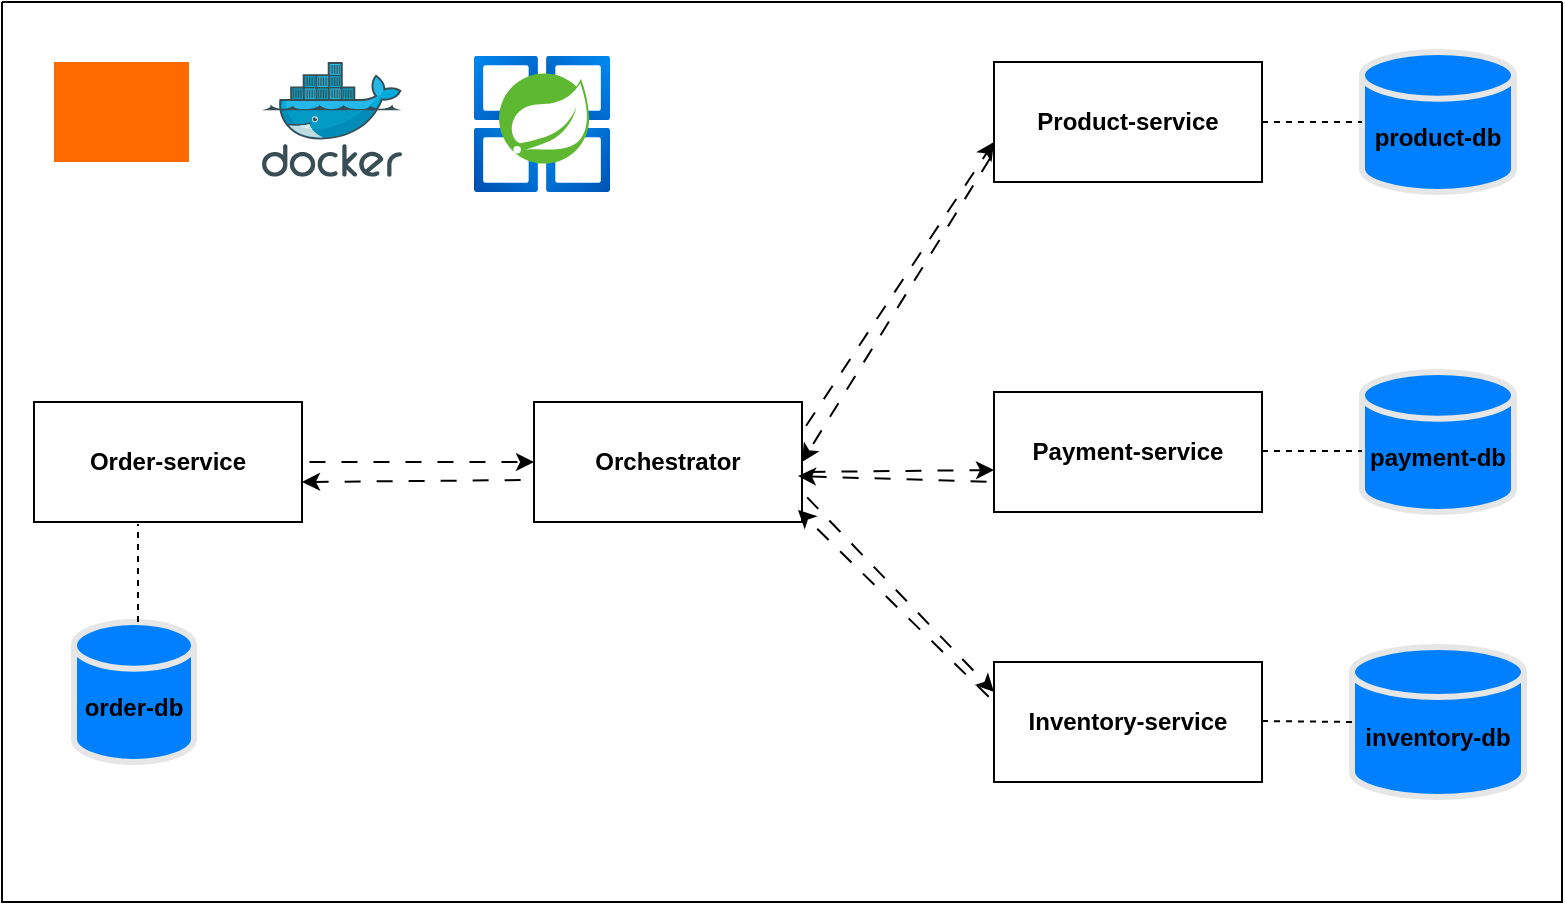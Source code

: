 <mxfile version="26.2.14">
  <diagram name="Página-1" id="IKFzs1eROUxx1zxxErRp">
    <mxGraphModel dx="802" dy="486" grid="1" gridSize="10" guides="1" tooltips="1" connect="1" arrows="1" fold="1" page="1" pageScale="1" pageWidth="827" pageHeight="1169" math="0" shadow="0">
      <root>
        <mxCell id="0" />
        <mxCell id="1" parent="0" />
        <mxCell id="QWuWAwB0CTBxhZb6yjvo-1" value="" style="swimlane;startSize=0;" vertex="1" parent="1">
          <mxGeometry x="24" y="40" width="780" height="450" as="geometry" />
        </mxCell>
        <mxCell id="QWuWAwB0CTBxhZb6yjvo-6" style="edgeStyle=orthogonalEdgeStyle;rounded=0;orthogonalLoop=1;jettySize=auto;html=1;entryX=0;entryY=0.5;entryDx=0;entryDy=0;flowAnimation=1;" edge="1" parent="QWuWAwB0CTBxhZb6yjvo-1" source="QWuWAwB0CTBxhZb6yjvo-2" target="QWuWAwB0CTBxhZb6yjvo-4">
          <mxGeometry relative="1" as="geometry" />
        </mxCell>
        <mxCell id="QWuWAwB0CTBxhZb6yjvo-2" value="&lt;b&gt;Order-service&lt;/b&gt;" style="rounded=0;whiteSpace=wrap;html=1;" vertex="1" parent="QWuWAwB0CTBxhZb6yjvo-1">
          <mxGeometry x="16" y="200" width="134" height="60" as="geometry" />
        </mxCell>
        <mxCell id="QWuWAwB0CTBxhZb6yjvo-3" value="" style="shape=image;html=1;verticalAlign=top;verticalLabelPosition=bottom;labelBackgroundColor=#ffffff;imageAspect=0;aspect=fixed;image=https://cdn2.iconfinder.com/data/icons/boxicons-logos/24/bxl-spring-boot-128.png" vertex="1" parent="QWuWAwB0CTBxhZb6yjvo-1">
          <mxGeometry x="66" y="166" width="34" height="34" as="geometry" />
        </mxCell>
        <mxCell id="QWuWAwB0CTBxhZb6yjvo-4" value="&lt;b&gt;Orchestrator&lt;/b&gt;" style="rounded=0;whiteSpace=wrap;html=1;" vertex="1" parent="QWuWAwB0CTBxhZb6yjvo-1">
          <mxGeometry x="266" y="200" width="134" height="60" as="geometry" />
        </mxCell>
        <mxCell id="QWuWAwB0CTBxhZb6yjvo-5" value="" style="shape=image;html=1;verticalAlign=top;verticalLabelPosition=bottom;labelBackgroundColor=#ffffff;imageAspect=0;aspect=fixed;image=https://cdn2.iconfinder.com/data/icons/boxicons-logos/24/bxl-spring-boot-128.png" vertex="1" parent="QWuWAwB0CTBxhZb6yjvo-1">
          <mxGeometry x="316" y="166" width="34" height="34" as="geometry" />
        </mxCell>
        <mxCell id="QWuWAwB0CTBxhZb6yjvo-9" value="" style="endArrow=classic;html=1;rounded=0;flowAnimation=1;entryX=0.993;entryY=0.617;entryDx=0;entryDy=0;entryPerimeter=0;exitX=-0.022;exitY=0.65;exitDx=0;exitDy=0;exitPerimeter=0;" edge="1" parent="QWuWAwB0CTBxhZb6yjvo-1" source="QWuWAwB0CTBxhZb6yjvo-4">
          <mxGeometry width="50" height="50" relative="1" as="geometry">
            <mxPoint x="256" y="240" as="sourcePoint" />
            <mxPoint x="150.002" y="240.0" as="targetPoint" />
          </mxGeometry>
        </mxCell>
        <mxCell id="QWuWAwB0CTBxhZb6yjvo-10" value="&lt;b&gt;Product-service&lt;/b&gt;" style="rounded=0;whiteSpace=wrap;html=1;" vertex="1" parent="QWuWAwB0CTBxhZb6yjvo-1">
          <mxGeometry x="496" y="30" width="134" height="60" as="geometry" />
        </mxCell>
        <mxCell id="QWuWAwB0CTBxhZb6yjvo-11" value="&lt;b&gt;Payment-service&lt;/b&gt;" style="rounded=0;whiteSpace=wrap;html=1;" vertex="1" parent="QWuWAwB0CTBxhZb6yjvo-1">
          <mxGeometry x="496" y="195" width="134" height="60" as="geometry" />
        </mxCell>
        <mxCell id="QWuWAwB0CTBxhZb6yjvo-12" value="&lt;b&gt;Inventory-service&lt;/b&gt;" style="rounded=0;whiteSpace=wrap;html=1;" vertex="1" parent="QWuWAwB0CTBxhZb6yjvo-1">
          <mxGeometry x="496" y="330" width="134" height="60" as="geometry" />
        </mxCell>
        <mxCell id="QWuWAwB0CTBxhZb6yjvo-14" value="" style="endArrow=classic;html=1;rounded=0;exitX=1;exitY=0.25;exitDx=0;exitDy=0;entryX=0;entryY=1;entryDx=0;entryDy=0;flowAnimation=1;" edge="1" parent="QWuWAwB0CTBxhZb6yjvo-1" source="QWuWAwB0CTBxhZb6yjvo-4">
          <mxGeometry width="50" height="50" relative="1" as="geometry">
            <mxPoint x="400" y="195" as="sourcePoint" />
            <mxPoint x="496" y="70" as="targetPoint" />
          </mxGeometry>
        </mxCell>
        <mxCell id="QWuWAwB0CTBxhZb6yjvo-16" value="" style="endArrow=classic;html=1;rounded=0;entryX=1;entryY=0.5;entryDx=0;entryDy=0;exitX=0;exitY=0.75;exitDx=0;exitDy=0;flowAnimation=1;" edge="1" parent="QWuWAwB0CTBxhZb6yjvo-1" source="QWuWAwB0CTBxhZb6yjvo-10" target="QWuWAwB0CTBxhZb6yjvo-4">
          <mxGeometry width="50" height="50" relative="1" as="geometry">
            <mxPoint x="496" y="90" as="sourcePoint" />
            <mxPoint x="566" y="35" as="targetPoint" />
          </mxGeometry>
        </mxCell>
        <mxCell id="QWuWAwB0CTBxhZb6yjvo-17" value="&lt;div&gt;&lt;b&gt;&lt;br&gt;&lt;/b&gt;&lt;/div&gt;&lt;b&gt;order-db&lt;/b&gt;" style="strokeWidth=3;html=1;shape=mxgraph.flowchart.database;whiteSpace=wrap;strokeColor=#E6E6E6;fillColor=#007FFF;" vertex="1" parent="QWuWAwB0CTBxhZb6yjvo-1">
          <mxGeometry x="36" y="310" width="60" height="70" as="geometry" />
        </mxCell>
        <mxCell id="QWuWAwB0CTBxhZb6yjvo-18" value="" style="endArrow=none;dashed=1;html=1;rounded=0;entryX=0.388;entryY=1.017;entryDx=0;entryDy=0;entryPerimeter=0;flowAnimation=0;" edge="1" parent="QWuWAwB0CTBxhZb6yjvo-1" target="QWuWAwB0CTBxhZb6yjvo-2">
          <mxGeometry width="50" height="50" relative="1" as="geometry">
            <mxPoint x="68" y="310" as="sourcePoint" />
            <mxPoint x="116" y="280" as="targetPoint" />
          </mxGeometry>
        </mxCell>
        <mxCell id="QWuWAwB0CTBxhZb6yjvo-22" value="&lt;div&gt;&lt;b&gt;&lt;br&gt;&lt;/b&gt;&lt;/div&gt;&lt;b&gt;product-db&lt;/b&gt;" style="strokeWidth=3;html=1;shape=mxgraph.flowchart.database;whiteSpace=wrap;strokeColor=#E6E6E6;fillColor=#007FFF;" vertex="1" parent="QWuWAwB0CTBxhZb6yjvo-1">
          <mxGeometry x="680" y="25" width="76" height="70" as="geometry" />
        </mxCell>
        <mxCell id="QWuWAwB0CTBxhZb6yjvo-23" value="&lt;div&gt;&lt;b&gt;&lt;br&gt;&lt;/b&gt;&lt;/div&gt;&lt;b&gt;payment-db&lt;/b&gt;" style="strokeWidth=3;html=1;shape=mxgraph.flowchart.database;whiteSpace=wrap;strokeColor=#E6E6E6;fillColor=#007FFF;" vertex="1" parent="QWuWAwB0CTBxhZb6yjvo-1">
          <mxGeometry x="680" y="185" width="76" height="70" as="geometry" />
        </mxCell>
        <mxCell id="QWuWAwB0CTBxhZb6yjvo-24" value="&lt;div&gt;&lt;b&gt;&lt;br&gt;&lt;/b&gt;&lt;/div&gt;&lt;b&gt;inventory-db&lt;/b&gt;" style="strokeWidth=3;html=1;shape=mxgraph.flowchart.database;whiteSpace=wrap;strokeColor=#E6E6E6;fillColor=#007FFF;" vertex="1" parent="QWuWAwB0CTBxhZb6yjvo-1">
          <mxGeometry x="675" y="322.5" width="86" height="75" as="geometry" />
        </mxCell>
        <mxCell id="QWuWAwB0CTBxhZb6yjvo-25" value="" style="endArrow=none;dashed=1;html=1;rounded=0;entryX=0;entryY=0.5;entryDx=0;entryDy=0;entryPerimeter=0;" edge="1" parent="QWuWAwB0CTBxhZb6yjvo-1" target="QWuWAwB0CTBxhZb6yjvo-22">
          <mxGeometry width="50" height="50" relative="1" as="geometry">
            <mxPoint x="630" y="60" as="sourcePoint" />
            <mxPoint x="680" y="10" as="targetPoint" />
          </mxGeometry>
        </mxCell>
        <mxCell id="QWuWAwB0CTBxhZb6yjvo-26" value="" style="endArrow=none;dashed=1;html=1;rounded=0;entryX=0;entryY=0.5;entryDx=0;entryDy=0;entryPerimeter=0;" edge="1" parent="QWuWAwB0CTBxhZb6yjvo-1">
          <mxGeometry width="50" height="50" relative="1" as="geometry">
            <mxPoint x="630" y="224.5" as="sourcePoint" />
            <mxPoint x="680" y="224.5" as="targetPoint" />
          </mxGeometry>
        </mxCell>
        <mxCell id="QWuWAwB0CTBxhZb6yjvo-27" value="" style="endArrow=none;dashed=1;html=1;rounded=0;entryX=0;entryY=0.5;entryDx=0;entryDy=0;entryPerimeter=0;" edge="1" parent="QWuWAwB0CTBxhZb6yjvo-1" target="QWuWAwB0CTBxhZb6yjvo-24">
          <mxGeometry width="50" height="50" relative="1" as="geometry">
            <mxPoint x="630" y="359.5" as="sourcePoint" />
            <mxPoint x="666" y="358" as="targetPoint" />
          </mxGeometry>
        </mxCell>
        <mxCell id="QWuWAwB0CTBxhZb6yjvo-28" value="" style="shape=image;html=1;verticalAlign=top;verticalLabelPosition=bottom;labelBackgroundColor=#ffffff;imageAspect=0;aspect=fixed;image=https://cdn2.iconfinder.com/data/icons/boxicons-logos/24/bxl-spring-boot-128.png" vertex="1" parent="QWuWAwB0CTBxhZb6yjvo-1">
          <mxGeometry x="536" width="34" height="34" as="geometry" />
        </mxCell>
        <mxCell id="QWuWAwB0CTBxhZb6yjvo-50" value="" style="shape=image;html=1;verticalAlign=top;verticalLabelPosition=bottom;labelBackgroundColor=#ffffff;imageAspect=0;aspect=fixed;image=https://cdn2.iconfinder.com/data/icons/boxicons-logos/24/bxl-spring-boot-128.png" vertex="1" parent="QWuWAwB0CTBxhZb6yjvo-1">
          <mxGeometry x="536" y="161" width="34" height="34" as="geometry" />
        </mxCell>
        <mxCell id="QWuWAwB0CTBxhZb6yjvo-51" value="" style="shape=image;html=1;verticalAlign=top;verticalLabelPosition=bottom;labelBackgroundColor=#ffffff;imageAspect=0;aspect=fixed;image=https://cdn2.iconfinder.com/data/icons/boxicons-logos/24/bxl-spring-boot-128.png" vertex="1" parent="QWuWAwB0CTBxhZb6yjvo-1">
          <mxGeometry x="536" y="296" width="34" height="34" as="geometry" />
        </mxCell>
        <mxCell id="QWuWAwB0CTBxhZb6yjvo-52" value="" style="endArrow=classic;html=1;rounded=0;entryX=0;entryY=0.65;entryDx=0;entryDy=0;entryPerimeter=0;flowAnimation=1;" edge="1" parent="QWuWAwB0CTBxhZb6yjvo-1" target="QWuWAwB0CTBxhZb6yjvo-11">
          <mxGeometry width="50" height="50" relative="1" as="geometry">
            <mxPoint x="400" y="235" as="sourcePoint" />
            <mxPoint x="450" y="185" as="targetPoint" />
          </mxGeometry>
        </mxCell>
        <mxCell id="QWuWAwB0CTBxhZb6yjvo-53" value="" style="endArrow=classic;html=1;rounded=0;entryX=0.985;entryY=0.617;entryDx=0;entryDy=0;flowAnimation=1;exitX=0;exitY=0.75;exitDx=0;exitDy=0;entryPerimeter=0;" edge="1" parent="QWuWAwB0CTBxhZb6yjvo-1" source="QWuWAwB0CTBxhZb6yjvo-11" target="QWuWAwB0CTBxhZb6yjvo-4">
          <mxGeometry width="50" height="50" relative="1" as="geometry">
            <mxPoint x="406" y="281" as="sourcePoint" />
            <mxPoint x="502" y="280" as="targetPoint" />
          </mxGeometry>
        </mxCell>
        <mxCell id="QWuWAwB0CTBxhZb6yjvo-54" value="" style="endArrow=classic;html=1;rounded=0;entryX=0;entryY=0.25;entryDx=0;entryDy=0;exitX=1;exitY=0.75;exitDx=0;exitDy=0;flowAnimation=1;" edge="1" parent="QWuWAwB0CTBxhZb6yjvo-1" source="QWuWAwB0CTBxhZb6yjvo-4" target="QWuWAwB0CTBxhZb6yjvo-12">
          <mxGeometry width="50" height="50" relative="1" as="geometry">
            <mxPoint x="366" y="240" as="sourcePoint" />
            <mxPoint x="416" y="190" as="targetPoint" />
          </mxGeometry>
        </mxCell>
        <mxCell id="QWuWAwB0CTBxhZb6yjvo-55" value="" style="endArrow=classic;html=1;rounded=0;entryX=0.985;entryY=0.9;entryDx=0;entryDy=0;entryPerimeter=0;flowAnimation=1;" edge="1" parent="QWuWAwB0CTBxhZb6yjvo-1" target="QWuWAwB0CTBxhZb6yjvo-4">
          <mxGeometry width="50" height="50" relative="1" as="geometry">
            <mxPoint x="496" y="350" as="sourcePoint" />
            <mxPoint x="472" y="380" as="targetPoint" />
          </mxGeometry>
        </mxCell>
        <mxCell id="QWuWAwB0CTBxhZb6yjvo-56" value="" style="points=[];aspect=fixed;html=1;align=center;shadow=0;dashed=0;fillColor=#FF6A00;strokeColor=none;shape=mxgraph.alibaba_cloud.kafka;" vertex="1" parent="QWuWAwB0CTBxhZb6yjvo-1">
          <mxGeometry x="26" y="30" width="67.5" height="50" as="geometry" />
        </mxCell>
        <mxCell id="QWuWAwB0CTBxhZb6yjvo-57" value="" style="image;sketch=0;aspect=fixed;html=1;points=[];align=center;fontSize=12;image=img/lib/mscae/Docker.svg;" vertex="1" parent="QWuWAwB0CTBxhZb6yjvo-1">
          <mxGeometry x="130" y="30" width="70" height="57.4" as="geometry" />
        </mxCell>
        <mxCell id="QWuWAwB0CTBxhZb6yjvo-58" value="" style="image;aspect=fixed;html=1;points=[];align=center;fontSize=12;image=img/lib/azure2/compute/Azure_Spring_Cloud.svg;" vertex="1" parent="QWuWAwB0CTBxhZb6yjvo-1">
          <mxGeometry x="236" y="27" width="68" height="68" as="geometry" />
        </mxCell>
      </root>
    </mxGraphModel>
  </diagram>
</mxfile>
